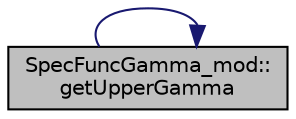 digraph "SpecFuncGamma_mod::getUpperGamma"
{
 // LATEX_PDF_SIZE
  edge [fontname="Helvetica",fontsize="10",labelfontname="Helvetica",labelfontsize="10"];
  node [fontname="Helvetica",fontsize="10",shape=record];
  rankdir="RL";
  Node1 [label="SpecFuncGamma_mod::\lgetUpperGamma",height=0.2,width=0.4,color="black", fillcolor="grey75", style="filled", fontcolor="black",tooltip="Return the upper incomplete Gamma function for the specified exponent and upper limit...."];
  Node1 -> Node1 [dir="back",color="midnightblue",fontsize="10",style="solid",fontname="Helvetica"];
}
